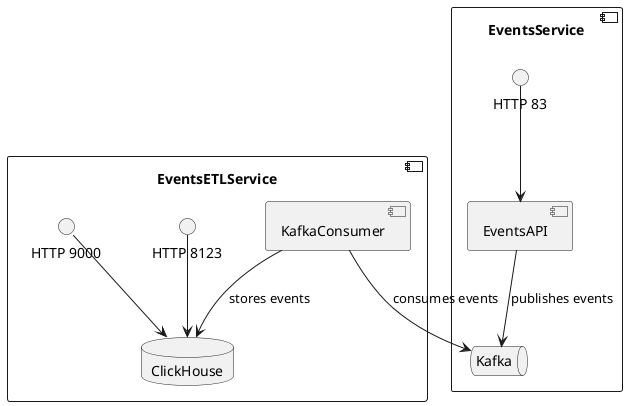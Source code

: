 @startuml ContainerDiagramToBe
skinparam componentStyle uml2

component "EventsService" {
    [EventsAPI]
    queue Kafka
    interface "HTTP 83" as CollectorPort
}

component "EventsETLService" {

    [KafkaConsumer]
    database ClickHouse
    interface "HTTP 8123" as ClickHouseHTTPPort
    interface "HTTP 9000" as ClickHouseClientPort
}

[EventsAPI] --> Kafka : publishes events
[KafkaConsumer] --> Kafka : consumes events
[KafkaConsumer] --> ClickHouse : stores events
CollectorPort --> [EventsAPI]
ClickHouseHTTPPort --> ClickHouse
ClickHouseClientPort --> ClickHouse

@enduml